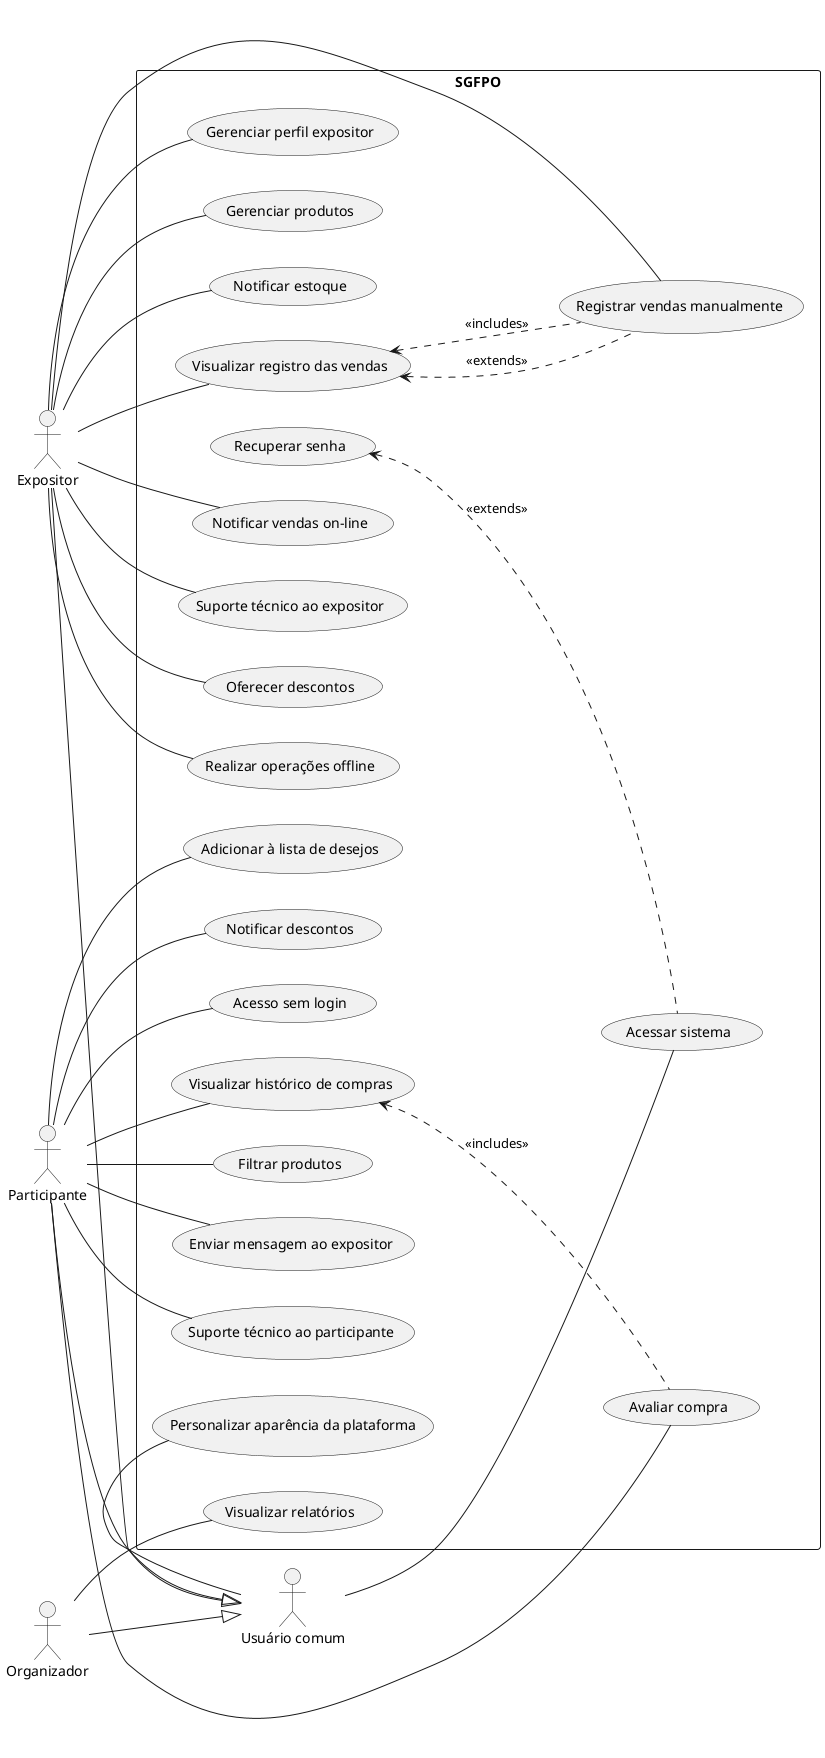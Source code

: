 @startuml
left to right direction
skinparam packageStyle rect

' Definição dos atores e hierarquia
actor "Usuário comum" as Usuario
actor "Expositor" as Expositor
actor "Participante" as Participante
actor "Organizador" as Organizador

Expositor --|> Usuario
Participante --|> Usuario
Organizador --|> Usuario


' Pacotes de casos de uso
package "SGFPO" {
    Usuario -- (Acessar sistema)
    (Recuperar senha)<.. (Acessar sistema) : <<extends>>
     Participante  -- (Acesso sem login)
  Expositor -- (Gerenciar perfil expositor) 
  Expositor -- (Gerenciar produtos)
  Expositor -- (Notificar estoque) 
  Expositor -- (Visualizar registro das vendas) 
  (Visualizar registro das vendas) <..(Registrar vendas manualmente): <<extends>>
  Expositor -- (Registrar vendas manualmente) 
  (Visualizar registro das vendas)  <..(Registrar vendas manualmente): <<includes>>
  Expositor -- (Notificar vendas on-line)  
  Participante -- (Visualizar histórico de compras)
  Participante -- (Filtrar produtos)
 Participante -- (Enviar mensagem ao expositor)
 Participante -- (Suporte técnico ao participante)
 Expositor -- (Suporte técnico ao expositor)
 Participante -- (Adicionar à lista de desejos)
 Usuario -- (Personalizar aparência da plataforma)
 Participante -- (Avaliar compra)
(Visualizar histórico de compras)  <..(Avaliar compra): <<includes>>
   Expositor -- (Oferecer descontos)
   Participante -- (Notificar descontos)
  Expositor -- (Realizar operações offline)
  Organizador -- (Visualizar relatórios)
}
@enduml